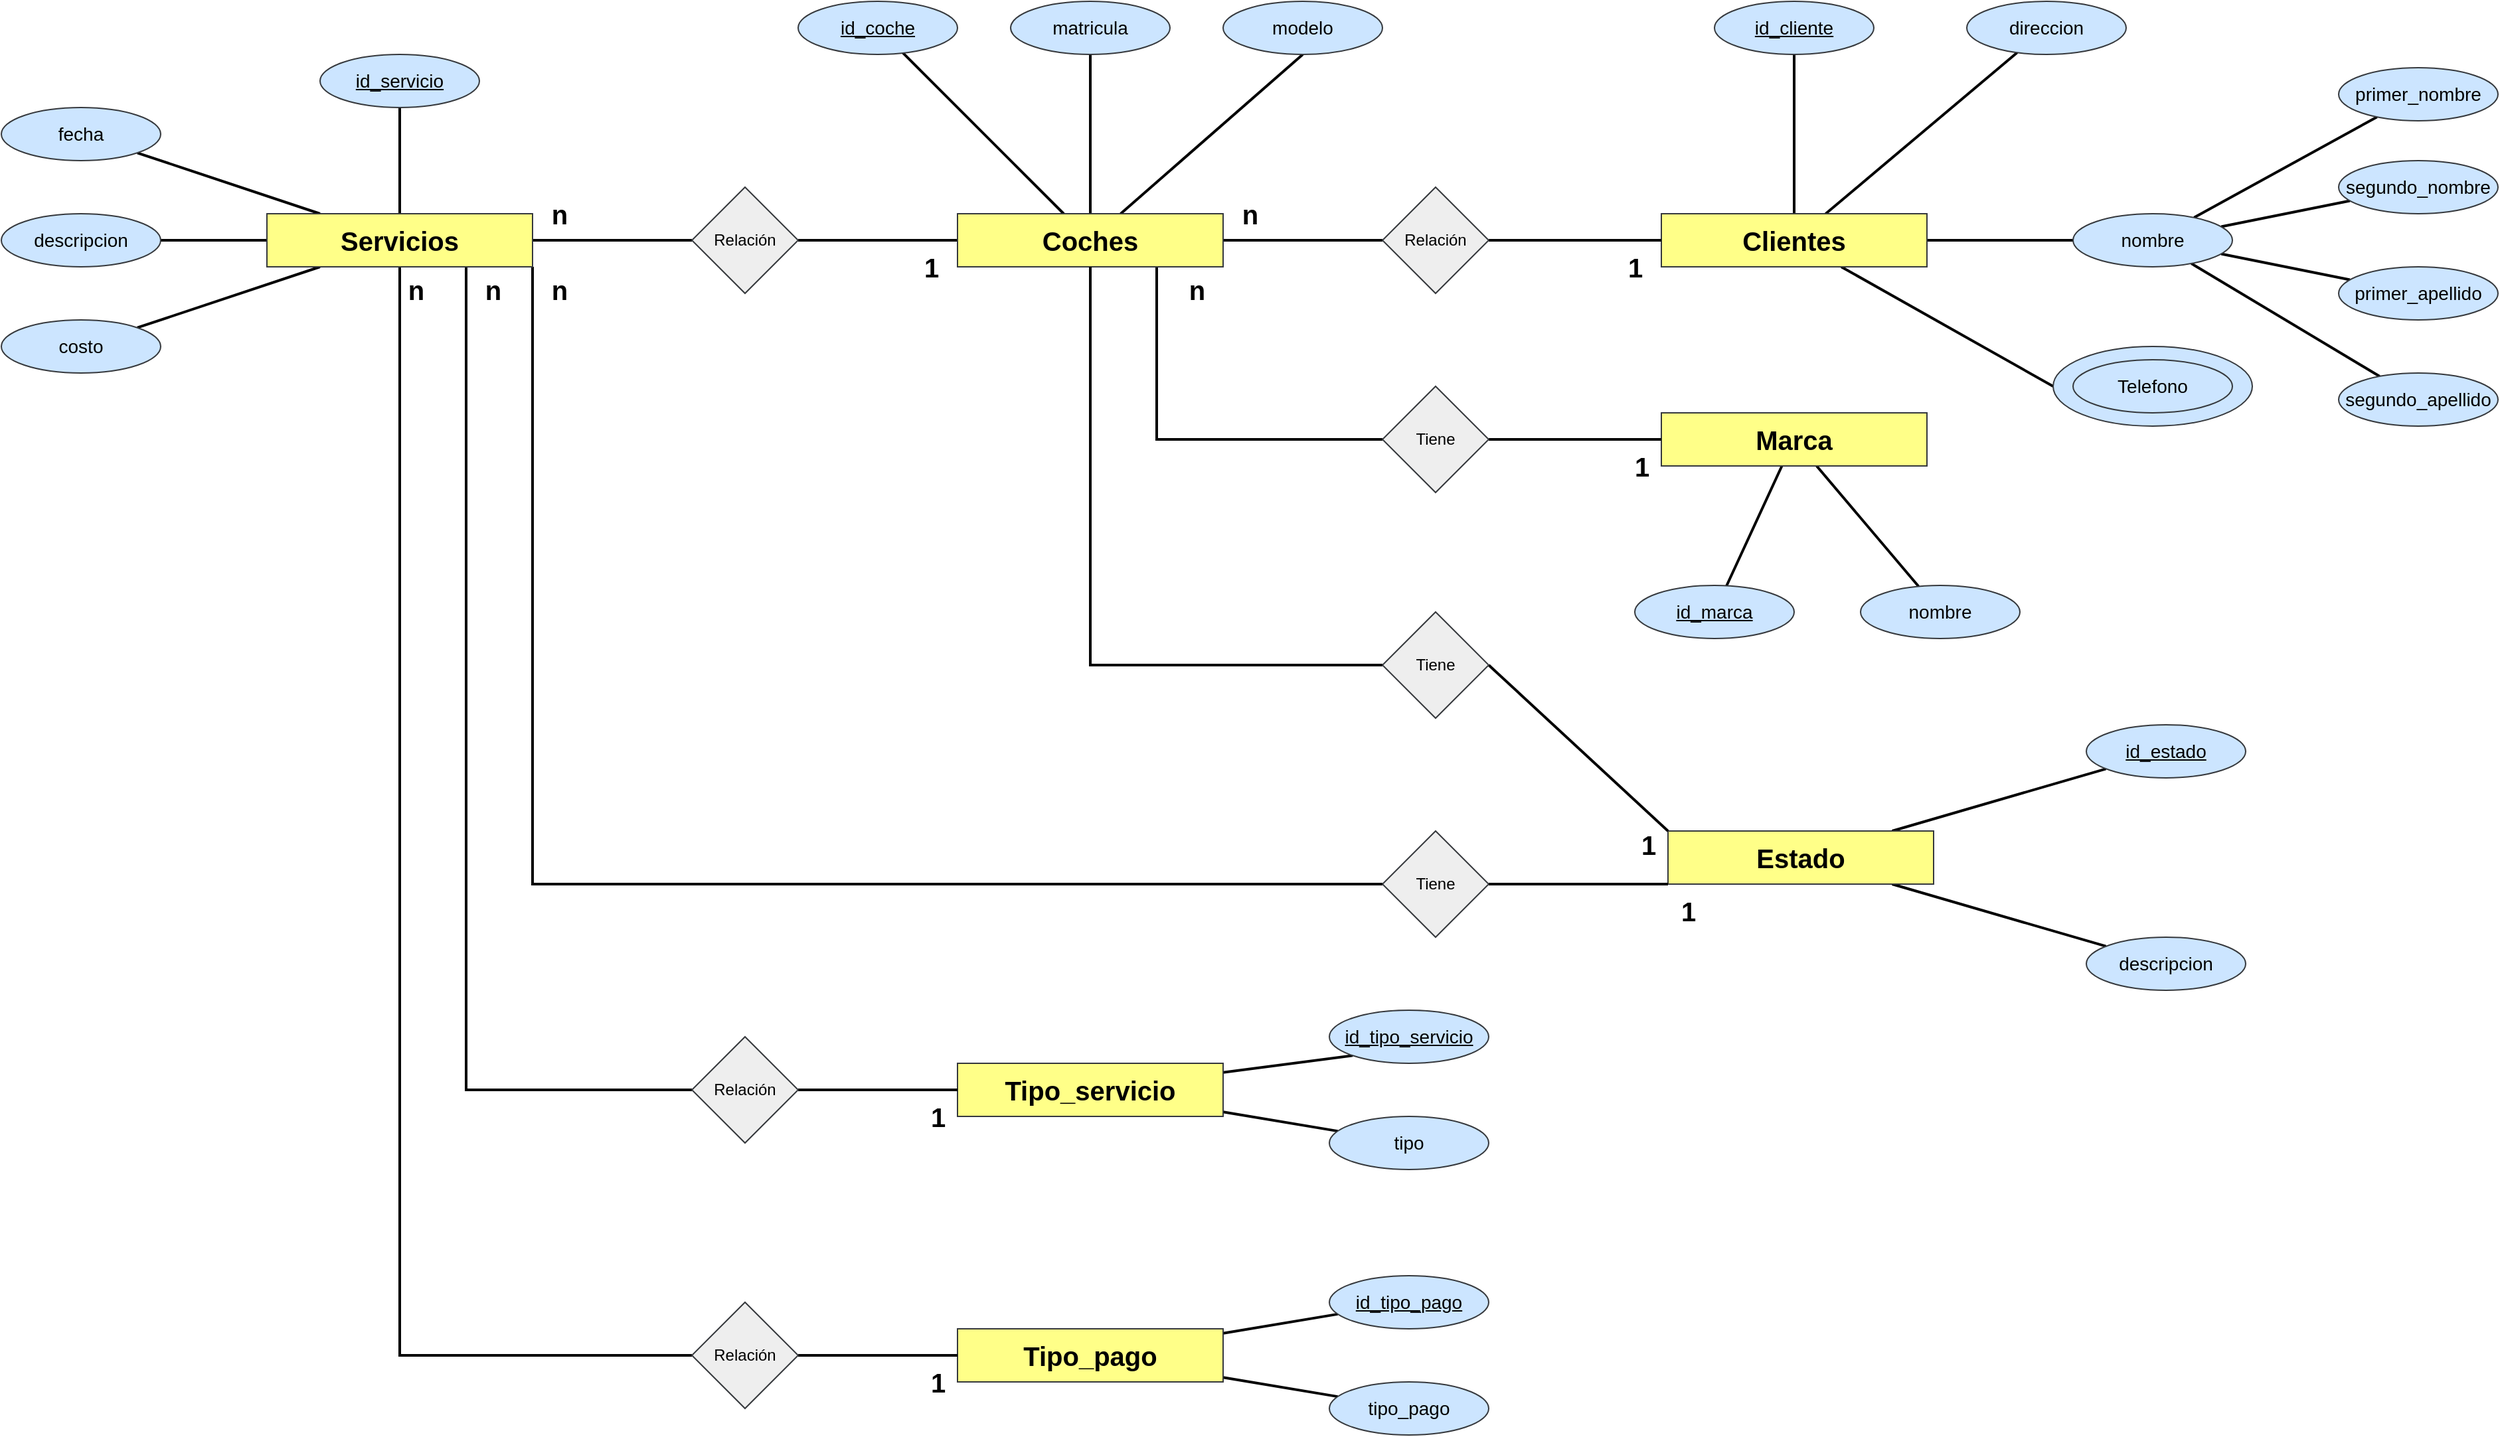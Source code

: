 <mxfile version="24.3.1" type="device">
  <diagram name="Página-1" id="QAWPojsw_Dn3CGXh09Wl">
    <mxGraphModel dx="3033" dy="1223" grid="1" gridSize="10" guides="1" tooltips="1" connect="1" arrows="1" fold="1" page="1" pageScale="1" pageWidth="827" pageHeight="1169" math="0" shadow="0">
      <root>
        <mxCell id="0" />
        <mxCell id="1" parent="0" />
        <mxCell id="1fosazY-0Ihsvni89FrO-5" style="edgeStyle=none;rounded=0;orthogonalLoop=1;jettySize=auto;html=1;strokeColor=default;strokeWidth=2;align=center;verticalAlign=middle;fontFamily=Helvetica;fontSize=11;fontColor=default;labelBackgroundColor=default;endArrow=none;endFill=0;" edge="1" parent="1" source="SrDg6jrOp9V2oyPx1NvB-2" target="SrDg6jrOp9V2oyPx1NvB-6">
          <mxGeometry relative="1" as="geometry" />
        </mxCell>
        <mxCell id="1fosazY-0Ihsvni89FrO-15" style="edgeStyle=none;rounded=0;orthogonalLoop=1;jettySize=auto;html=1;strokeColor=default;strokeWidth=2;align=center;verticalAlign=middle;fontFamily=Helvetica;fontSize=11;fontColor=default;labelBackgroundColor=default;endArrow=none;endFill=0;" edge="1" parent="1" source="SrDg6jrOp9V2oyPx1NvB-2" target="SrDg6jrOp9V2oyPx1NvB-4">
          <mxGeometry relative="1" as="geometry" />
        </mxCell>
        <mxCell id="1fosazY-0Ihsvni89FrO-18" style="edgeStyle=none;rounded=0;orthogonalLoop=1;jettySize=auto;html=1;entryX=1;entryY=1;entryDx=0;entryDy=0;strokeColor=default;strokeWidth=2;align=center;verticalAlign=middle;fontFamily=Helvetica;fontSize=11;fontColor=default;labelBackgroundColor=default;endArrow=none;endFill=0;" edge="1" parent="1" source="SrDg6jrOp9V2oyPx1NvB-2" target="SrDg6jrOp9V2oyPx1NvB-3">
          <mxGeometry relative="1" as="geometry" />
        </mxCell>
        <mxCell id="1fosazY-0Ihsvni89FrO-19" style="edgeStyle=none;rounded=0;orthogonalLoop=1;jettySize=auto;html=1;strokeColor=default;strokeWidth=2;align=center;verticalAlign=middle;fontFamily=Helvetica;fontSize=11;fontColor=default;labelBackgroundColor=default;endArrow=none;endFill=0;" edge="1" parent="1" source="SrDg6jrOp9V2oyPx1NvB-2" target="1fosazY-0Ihsvni89FrO-16">
          <mxGeometry relative="1" as="geometry" />
        </mxCell>
        <mxCell id="1fosazY-0Ihsvni89FrO-20" style="edgeStyle=none;rounded=0;orthogonalLoop=1;jettySize=auto;html=1;strokeColor=default;strokeWidth=2;align=center;verticalAlign=middle;fontFamily=Helvetica;fontSize=11;fontColor=default;labelBackgroundColor=default;endArrow=none;endFill=0;" edge="1" parent="1" source="SrDg6jrOp9V2oyPx1NvB-2" target="1fosazY-0Ihsvni89FrO-17">
          <mxGeometry relative="1" as="geometry" />
        </mxCell>
        <mxCell id="1fosazY-0Ihsvni89FrO-103" style="edgeStyle=none;rounded=0;orthogonalLoop=1;jettySize=auto;html=1;entryX=0;entryY=0.5;entryDx=0;entryDy=0;strokeColor=default;strokeWidth=2;align=center;verticalAlign=middle;fontFamily=Helvetica;fontSize=11;fontColor=default;labelBackgroundColor=default;endArrow=none;endFill=0;exitX=1;exitY=1;exitDx=0;exitDy=0;" edge="1" parent="1" source="SrDg6jrOp9V2oyPx1NvB-2" target="1fosazY-0Ihsvni89FrO-48">
          <mxGeometry relative="1" as="geometry">
            <Array as="points">
              <mxPoint x="280" y="705" />
            </Array>
          </mxGeometry>
        </mxCell>
        <mxCell id="1fosazY-0Ihsvni89FrO-104" style="edgeStyle=none;rounded=0;orthogonalLoop=1;jettySize=auto;html=1;entryX=0;entryY=0.5;entryDx=0;entryDy=0;strokeColor=default;strokeWidth=2;align=center;verticalAlign=middle;fontFamily=Helvetica;fontSize=11;fontColor=default;labelBackgroundColor=default;endArrow=none;endFill=0;exitX=0.75;exitY=1;exitDx=0;exitDy=0;" edge="1" parent="1" source="SrDg6jrOp9V2oyPx1NvB-2" target="1fosazY-0Ihsvni89FrO-24">
          <mxGeometry relative="1" as="geometry">
            <Array as="points">
              <mxPoint x="230" y="860" />
            </Array>
          </mxGeometry>
        </mxCell>
        <mxCell id="1fosazY-0Ihsvni89FrO-105" style="edgeStyle=none;rounded=0;orthogonalLoop=1;jettySize=auto;html=1;entryX=0;entryY=0.5;entryDx=0;entryDy=0;strokeColor=default;strokeWidth=2;align=center;verticalAlign=middle;fontFamily=Helvetica;fontSize=11;fontColor=default;labelBackgroundColor=default;endArrow=none;endFill=0;" edge="1" parent="1" source="SrDg6jrOp9V2oyPx1NvB-2" target="1fosazY-0Ihsvni89FrO-25">
          <mxGeometry relative="1" as="geometry">
            <Array as="points">
              <mxPoint x="180" y="1060" />
            </Array>
          </mxGeometry>
        </mxCell>
        <mxCell id="SrDg6jrOp9V2oyPx1NvB-2" value="&lt;b&gt;&lt;font style=&quot;font-size: 20px;&quot;&gt;Servicios&lt;/font&gt;&lt;/b&gt;" style="rounded=0;whiteSpace=wrap;html=1;fillColor=#ffff88;strokeColor=#36393d;" parent="1" vertex="1">
          <mxGeometry x="80" y="200" width="200" height="40" as="geometry" />
        </mxCell>
        <mxCell id="SrDg6jrOp9V2oyPx1NvB-3" value="fecha" style="ellipse;whiteSpace=wrap;html=1;fillColor=#cce5ff;strokeColor=#36393d;fontSize=14;" parent="1" vertex="1">
          <mxGeometry x="-120" y="120" width="120" height="40" as="geometry" />
        </mxCell>
        <mxCell id="SrDg6jrOp9V2oyPx1NvB-4" value="&lt;u style=&quot;font-size: 14px;&quot;&gt;id_servicio&lt;/u&gt;" style="ellipse;whiteSpace=wrap;html=1;fillColor=#cce5ff;strokeColor=#36393d;fontSize=14;" parent="1" vertex="1">
          <mxGeometry x="120" y="80" width="120" height="40" as="geometry" />
        </mxCell>
        <mxCell id="1fosazY-0Ihsvni89FrO-6" style="edgeStyle=none;rounded=0;orthogonalLoop=1;jettySize=auto;html=1;entryX=0;entryY=0.5;entryDx=0;entryDy=0;strokeColor=default;strokeWidth=2;align=center;verticalAlign=middle;fontFamily=Helvetica;fontSize=11;fontColor=default;labelBackgroundColor=default;endArrow=none;endFill=0;" edge="1" parent="1" source="SrDg6jrOp9V2oyPx1NvB-6" target="1fosazY-0Ihsvni89FrO-3">
          <mxGeometry relative="1" as="geometry" />
        </mxCell>
        <mxCell id="SrDg6jrOp9V2oyPx1NvB-6" value="Relación" style="rhombus;whiteSpace=wrap;html=1;fillColor=#eeeeee;strokeColor=#36393d;" parent="1" vertex="1">
          <mxGeometry x="400" y="180" width="80" height="80" as="geometry" />
        </mxCell>
        <mxCell id="1fosazY-0Ihsvni89FrO-8" style="edgeStyle=none;rounded=0;orthogonalLoop=1;jettySize=auto;html=1;strokeColor=default;strokeWidth=2;align=center;verticalAlign=middle;fontFamily=Helvetica;fontSize=11;fontColor=default;labelBackgroundColor=default;endArrow=none;endFill=0;" edge="1" parent="1" source="1fosazY-0Ihsvni89FrO-3" target="1fosazY-0Ihsvni89FrO-7">
          <mxGeometry relative="1" as="geometry" />
        </mxCell>
        <mxCell id="1fosazY-0Ihsvni89FrO-38" style="edgeStyle=none;rounded=0;orthogonalLoop=1;jettySize=auto;html=1;strokeColor=default;strokeWidth=2;align=center;verticalAlign=middle;fontFamily=Helvetica;fontSize=11;fontColor=default;labelBackgroundColor=default;endArrow=none;endFill=0;" edge="1" parent="1" source="1fosazY-0Ihsvni89FrO-3" target="1fosazY-0Ihsvni89FrO-31">
          <mxGeometry relative="1" as="geometry" />
        </mxCell>
        <mxCell id="1fosazY-0Ihsvni89FrO-39" style="edgeStyle=none;rounded=0;orthogonalLoop=1;jettySize=auto;html=1;strokeColor=default;strokeWidth=2;align=center;verticalAlign=middle;fontFamily=Helvetica;fontSize=11;fontColor=default;labelBackgroundColor=default;endArrow=none;endFill=0;" edge="1" parent="1" source="1fosazY-0Ihsvni89FrO-3" target="1fosazY-0Ihsvni89FrO-32">
          <mxGeometry relative="1" as="geometry" />
        </mxCell>
        <mxCell id="1fosazY-0Ihsvni89FrO-40" style="edgeStyle=none;rounded=0;orthogonalLoop=1;jettySize=auto;html=1;entryX=0.5;entryY=1;entryDx=0;entryDy=0;strokeColor=default;strokeWidth=2;align=center;verticalAlign=middle;fontFamily=Helvetica;fontSize=11;fontColor=default;labelBackgroundColor=default;endArrow=none;endFill=0;" edge="1" parent="1" source="1fosazY-0Ihsvni89FrO-3" target="1fosazY-0Ihsvni89FrO-33">
          <mxGeometry relative="1" as="geometry" />
        </mxCell>
        <mxCell id="1fosazY-0Ihsvni89FrO-43" style="edgeStyle=orthogonalEdgeStyle;rounded=0;orthogonalLoop=1;jettySize=auto;html=1;entryX=0;entryY=0.5;entryDx=0;entryDy=0;strokeColor=default;strokeWidth=2;align=center;verticalAlign=middle;fontFamily=Helvetica;fontSize=11;fontColor=default;labelBackgroundColor=default;endArrow=none;endFill=0;exitX=0.75;exitY=1;exitDx=0;exitDy=0;" edge="1" parent="1" source="1fosazY-0Ihsvni89FrO-3" target="1fosazY-0Ihsvni89FrO-42">
          <mxGeometry relative="1" as="geometry">
            <mxPoint x="750" y="250" as="sourcePoint" />
          </mxGeometry>
        </mxCell>
        <mxCell id="1fosazY-0Ihsvni89FrO-3" value="&lt;b&gt;&lt;font style=&quot;font-size: 20px;&quot;&gt;Coches&lt;/font&gt;&lt;/b&gt;" style="rounded=0;whiteSpace=wrap;html=1;fillColor=#ffff88;strokeColor=#36393d;" vertex="1" parent="1">
          <mxGeometry x="600" y="200" width="200" height="40" as="geometry" />
        </mxCell>
        <mxCell id="1fosazY-0Ihsvni89FrO-56" style="edgeStyle=none;rounded=0;orthogonalLoop=1;jettySize=auto;html=1;entryX=0.5;entryY=1;entryDx=0;entryDy=0;strokeColor=default;strokeWidth=2;align=center;verticalAlign=middle;fontFamily=Helvetica;fontSize=11;fontColor=default;labelBackgroundColor=default;endArrow=none;endFill=0;" edge="1" parent="1" source="1fosazY-0Ihsvni89FrO-4" target="1fosazY-0Ihsvni89FrO-55">
          <mxGeometry relative="1" as="geometry" />
        </mxCell>
        <mxCell id="1fosazY-0Ihsvni89FrO-58" style="edgeStyle=none;rounded=0;orthogonalLoop=1;jettySize=auto;html=1;strokeColor=default;strokeWidth=2;align=center;verticalAlign=middle;fontFamily=Helvetica;fontSize=11;fontColor=default;labelBackgroundColor=default;endArrow=none;endFill=0;" edge="1" parent="1" source="1fosazY-0Ihsvni89FrO-4" target="1fosazY-0Ihsvni89FrO-57">
          <mxGeometry relative="1" as="geometry" />
        </mxCell>
        <mxCell id="1fosazY-0Ihsvni89FrO-61" style="edgeStyle=none;rounded=0;orthogonalLoop=1;jettySize=auto;html=1;entryX=0;entryY=0.5;entryDx=0;entryDy=0;strokeColor=default;strokeWidth=2;align=center;verticalAlign=middle;fontFamily=Helvetica;fontSize=11;fontColor=default;labelBackgroundColor=default;endArrow=none;endFill=0;" edge="1" parent="1" source="1fosazY-0Ihsvni89FrO-4" target="1fosazY-0Ihsvni89FrO-59">
          <mxGeometry relative="1" as="geometry" />
        </mxCell>
        <mxCell id="1fosazY-0Ihsvni89FrO-108" style="edgeStyle=none;rounded=0;orthogonalLoop=1;jettySize=auto;html=1;entryX=0;entryY=0.5;entryDx=0;entryDy=0;strokeColor=default;strokeWidth=2;align=center;verticalAlign=middle;fontFamily=Helvetica;fontSize=11;fontColor=default;labelBackgroundColor=default;endArrow=none;endFill=0;" edge="1" parent="1" source="1fosazY-0Ihsvni89FrO-4" target="1fosazY-0Ihsvni89FrO-107">
          <mxGeometry relative="1" as="geometry" />
        </mxCell>
        <mxCell id="1fosazY-0Ihsvni89FrO-4" value="&lt;b&gt;&lt;font style=&quot;font-size: 20px;&quot;&gt;Clientes&lt;/font&gt;&lt;/b&gt;" style="rounded=0;whiteSpace=wrap;html=1;fillColor=#ffff88;strokeColor=#36393d;" vertex="1" parent="1">
          <mxGeometry x="1130" y="200" width="200" height="40" as="geometry" />
        </mxCell>
        <mxCell id="1fosazY-0Ihsvni89FrO-9" style="edgeStyle=none;rounded=0;orthogonalLoop=1;jettySize=auto;html=1;entryX=0;entryY=0.5;entryDx=0;entryDy=0;strokeColor=default;strokeWidth=2;align=center;verticalAlign=middle;fontFamily=Helvetica;fontSize=11;fontColor=default;labelBackgroundColor=default;endArrow=none;endFill=0;" edge="1" parent="1" source="1fosazY-0Ihsvni89FrO-7" target="1fosazY-0Ihsvni89FrO-4">
          <mxGeometry relative="1" as="geometry" />
        </mxCell>
        <mxCell id="1fosazY-0Ihsvni89FrO-7" value="Relación" style="rhombus;whiteSpace=wrap;html=1;fillColor=#eeeeee;strokeColor=#36393d;" vertex="1" parent="1">
          <mxGeometry x="920" y="180" width="80" height="80" as="geometry" />
        </mxCell>
        <mxCell id="1fosazY-0Ihsvni89FrO-10" value="&lt;font size=&quot;1&quot; style=&quot;&quot;&gt;&lt;b style=&quot;font-size: 20px;&quot;&gt;n&lt;/b&gt;&lt;/font&gt;" style="text;html=1;align=center;verticalAlign=middle;resizable=0;points=[];autosize=1;strokeColor=none;fillColor=none;fontFamily=Helvetica;fontSize=11;fontColor=default;labelBackgroundColor=default;" vertex="1" parent="1">
          <mxGeometry x="280" y="180" width="40" height="40" as="geometry" />
        </mxCell>
        <mxCell id="1fosazY-0Ihsvni89FrO-11" value="&lt;font size=&quot;1&quot; style=&quot;&quot;&gt;&lt;b style=&quot;font-size: 20px;&quot;&gt;1&lt;/b&gt;&lt;/font&gt;" style="text;html=1;align=center;verticalAlign=middle;resizable=0;points=[];autosize=1;strokeColor=none;fillColor=none;fontFamily=Helvetica;fontSize=11;fontColor=default;labelBackgroundColor=default;" vertex="1" parent="1">
          <mxGeometry x="565" y="220" width="30" height="40" as="geometry" />
        </mxCell>
        <mxCell id="1fosazY-0Ihsvni89FrO-12" value="&lt;font size=&quot;1&quot; style=&quot;&quot;&gt;&lt;b style=&quot;font-size: 20px;&quot;&gt;n&lt;/b&gt;&lt;/font&gt;" style="text;html=1;align=center;verticalAlign=middle;resizable=0;points=[];autosize=1;strokeColor=none;fillColor=none;fontFamily=Helvetica;fontSize=11;fontColor=default;labelBackgroundColor=default;" vertex="1" parent="1">
          <mxGeometry x="800" y="180" width="40" height="40" as="geometry" />
        </mxCell>
        <mxCell id="1fosazY-0Ihsvni89FrO-14" value="&lt;font size=&quot;1&quot; style=&quot;&quot;&gt;&lt;b style=&quot;font-size: 20px;&quot;&gt;1&lt;/b&gt;&lt;/font&gt;" style="text;html=1;align=center;verticalAlign=middle;resizable=0;points=[];autosize=1;strokeColor=none;fillColor=none;fontFamily=Helvetica;fontSize=11;fontColor=default;labelBackgroundColor=default;" vertex="1" parent="1">
          <mxGeometry x="1095" y="220" width="30" height="40" as="geometry" />
        </mxCell>
        <mxCell id="1fosazY-0Ihsvni89FrO-16" value="descripcion" style="ellipse;whiteSpace=wrap;html=1;fillColor=#cce5ff;strokeColor=#36393d;fontSize=14;" vertex="1" parent="1">
          <mxGeometry x="-120" y="200" width="120" height="40" as="geometry" />
        </mxCell>
        <mxCell id="1fosazY-0Ihsvni89FrO-17" value="costo" style="ellipse;whiteSpace=wrap;html=1;fillColor=#cce5ff;strokeColor=#36393d;fontSize=14;" vertex="1" parent="1">
          <mxGeometry x="-120" y="280" width="120" height="40" as="geometry" />
        </mxCell>
        <mxCell id="1fosazY-0Ihsvni89FrO-83" style="edgeStyle=none;rounded=0;orthogonalLoop=1;jettySize=auto;html=1;entryX=0;entryY=1;entryDx=0;entryDy=0;strokeColor=default;strokeWidth=2;align=center;verticalAlign=middle;fontFamily=Helvetica;fontSize=11;fontColor=default;labelBackgroundColor=default;endArrow=none;endFill=0;" edge="1" parent="1" source="1fosazY-0Ihsvni89FrO-21" target="1fosazY-0Ihsvni89FrO-81">
          <mxGeometry relative="1" as="geometry" />
        </mxCell>
        <mxCell id="1fosazY-0Ihsvni89FrO-91" style="edgeStyle=none;rounded=0;orthogonalLoop=1;jettySize=auto;html=1;strokeColor=default;strokeWidth=2;align=center;verticalAlign=middle;fontFamily=Helvetica;fontSize=11;fontColor=default;labelBackgroundColor=default;endArrow=none;endFill=0;" edge="1" parent="1" source="1fosazY-0Ihsvni89FrO-21" target="1fosazY-0Ihsvni89FrO-82">
          <mxGeometry relative="1" as="geometry" />
        </mxCell>
        <mxCell id="1fosazY-0Ihsvni89FrO-21" value="&lt;span style=&quot;font-size: 20px;&quot;&gt;&lt;b&gt;Tipo_servicio&lt;/b&gt;&lt;/span&gt;" style="rounded=0;whiteSpace=wrap;html=1;fillColor=#ffff88;strokeColor=#36393d;" vertex="1" parent="1">
          <mxGeometry x="600" y="840" width="200" height="40" as="geometry" />
        </mxCell>
        <mxCell id="1fosazY-0Ihsvni89FrO-88" style="edgeStyle=none;rounded=0;orthogonalLoop=1;jettySize=auto;html=1;strokeColor=default;strokeWidth=2;align=center;verticalAlign=middle;fontFamily=Helvetica;fontSize=11;fontColor=default;labelBackgroundColor=default;endArrow=none;endFill=0;" edge="1" parent="1" source="1fosazY-0Ihsvni89FrO-22" target="1fosazY-0Ihsvni89FrO-85">
          <mxGeometry relative="1" as="geometry" />
        </mxCell>
        <mxCell id="1fosazY-0Ihsvni89FrO-90" style="edgeStyle=none;rounded=0;orthogonalLoop=1;jettySize=auto;html=1;strokeColor=default;strokeWidth=2;align=center;verticalAlign=middle;fontFamily=Helvetica;fontSize=11;fontColor=default;labelBackgroundColor=default;endArrow=none;endFill=0;" edge="1" parent="1" source="1fosazY-0Ihsvni89FrO-22" target="1fosazY-0Ihsvni89FrO-87">
          <mxGeometry relative="1" as="geometry" />
        </mxCell>
        <mxCell id="1fosazY-0Ihsvni89FrO-22" value="&lt;span style=&quot;font-size: 20px;&quot;&gt;&lt;b&gt;Tipo_pago&lt;/b&gt;&lt;/span&gt;" style="rounded=0;whiteSpace=wrap;html=1;fillColor=#ffff88;strokeColor=#36393d;" vertex="1" parent="1">
          <mxGeometry x="600" y="1040" width="200" height="40" as="geometry" />
        </mxCell>
        <mxCell id="1fosazY-0Ihsvni89FrO-28" style="edgeStyle=none;rounded=0;orthogonalLoop=1;jettySize=auto;html=1;strokeColor=default;strokeWidth=2;align=center;verticalAlign=middle;fontFamily=Helvetica;fontSize=11;fontColor=default;labelBackgroundColor=default;endArrow=none;endFill=0;" edge="1" parent="1" source="1fosazY-0Ihsvni89FrO-24" target="1fosazY-0Ihsvni89FrO-21">
          <mxGeometry relative="1" as="geometry" />
        </mxCell>
        <mxCell id="1fosazY-0Ihsvni89FrO-24" value="Relación" style="rhombus;whiteSpace=wrap;html=1;fillColor=#eeeeee;strokeColor=#36393d;" vertex="1" parent="1">
          <mxGeometry x="400" y="820" width="80" height="80" as="geometry" />
        </mxCell>
        <mxCell id="1fosazY-0Ihsvni89FrO-30" style="edgeStyle=none;rounded=0;orthogonalLoop=1;jettySize=auto;html=1;strokeColor=default;strokeWidth=2;align=center;verticalAlign=middle;fontFamily=Helvetica;fontSize=11;fontColor=default;labelBackgroundColor=default;endArrow=none;endFill=0;" edge="1" parent="1" source="1fosazY-0Ihsvni89FrO-25" target="1fosazY-0Ihsvni89FrO-22">
          <mxGeometry relative="1" as="geometry" />
        </mxCell>
        <mxCell id="1fosazY-0Ihsvni89FrO-25" value="Relación" style="rhombus;whiteSpace=wrap;html=1;fillColor=#eeeeee;strokeColor=#36393d;" vertex="1" parent="1">
          <mxGeometry x="400" y="1020" width="80" height="80" as="geometry" />
        </mxCell>
        <mxCell id="1fosazY-0Ihsvni89FrO-31" value="&lt;u style=&quot;font-size: 14px;&quot;&gt;id_coche&lt;/u&gt;" style="ellipse;whiteSpace=wrap;html=1;fillColor=#cce5ff;strokeColor=#36393d;fontSize=14;" vertex="1" parent="1">
          <mxGeometry x="480" y="40" width="120" height="40" as="geometry" />
        </mxCell>
        <mxCell id="1fosazY-0Ihsvni89FrO-32" value="matricula" style="ellipse;whiteSpace=wrap;html=1;fillColor=#cce5ff;strokeColor=#36393d;fontSize=14;" vertex="1" parent="1">
          <mxGeometry x="640" y="40" width="120" height="40" as="geometry" />
        </mxCell>
        <mxCell id="1fosazY-0Ihsvni89FrO-33" value="modelo" style="ellipse;whiteSpace=wrap;html=1;fillColor=#cce5ff;strokeColor=#36393d;fontSize=14;" vertex="1" parent="1">
          <mxGeometry x="800" y="40" width="120" height="40" as="geometry" />
        </mxCell>
        <mxCell id="1fosazY-0Ihsvni89FrO-75" style="edgeStyle=none;rounded=0;orthogonalLoop=1;jettySize=auto;html=1;strokeColor=default;strokeWidth=2;align=center;verticalAlign=middle;fontFamily=Helvetica;fontSize=11;fontColor=default;labelBackgroundColor=default;endArrow=none;endFill=0;" edge="1" parent="1" source="1fosazY-0Ihsvni89FrO-37" target="1fosazY-0Ihsvni89FrO-73">
          <mxGeometry relative="1" as="geometry" />
        </mxCell>
        <mxCell id="1fosazY-0Ihsvni89FrO-76" style="edgeStyle=none;rounded=0;orthogonalLoop=1;jettySize=auto;html=1;strokeColor=default;strokeWidth=2;align=center;verticalAlign=middle;fontFamily=Helvetica;fontSize=11;fontColor=default;labelBackgroundColor=default;endArrow=none;endFill=0;" edge="1" parent="1" source="1fosazY-0Ihsvni89FrO-37" target="1fosazY-0Ihsvni89FrO-74">
          <mxGeometry relative="1" as="geometry" />
        </mxCell>
        <mxCell id="1fosazY-0Ihsvni89FrO-37" value="&lt;b&gt;&lt;font style=&quot;font-size: 20px;&quot;&gt;Marca&lt;/font&gt;&lt;/b&gt;" style="rounded=0;whiteSpace=wrap;html=1;fillColor=#ffff88;strokeColor=#36393d;" vertex="1" parent="1">
          <mxGeometry x="1130" y="350" width="200" height="40" as="geometry" />
        </mxCell>
        <mxCell id="1fosazY-0Ihsvni89FrO-44" style="edgeStyle=none;rounded=0;orthogonalLoop=1;jettySize=auto;html=1;strokeColor=default;strokeWidth=2;align=center;verticalAlign=middle;fontFamily=Helvetica;fontSize=11;fontColor=default;labelBackgroundColor=default;endArrow=none;endFill=0;" edge="1" parent="1" source="1fosazY-0Ihsvni89FrO-42" target="1fosazY-0Ihsvni89FrO-37">
          <mxGeometry relative="1" as="geometry" />
        </mxCell>
        <mxCell id="1fosazY-0Ihsvni89FrO-42" value="Tiene" style="rhombus;whiteSpace=wrap;html=1;fillColor=#eeeeee;strokeColor=#36393d;" vertex="1" parent="1">
          <mxGeometry x="920" y="330" width="80" height="80" as="geometry" />
        </mxCell>
        <mxCell id="1fosazY-0Ihsvni89FrO-45" value="&lt;font size=&quot;1&quot; style=&quot;&quot;&gt;&lt;b style=&quot;font-size: 20px;&quot;&gt;n&lt;/b&gt;&lt;/font&gt;" style="text;html=1;align=center;verticalAlign=middle;resizable=0;points=[];autosize=1;strokeColor=none;fillColor=none;fontFamily=Helvetica;fontSize=11;fontColor=default;labelBackgroundColor=default;" vertex="1" parent="1">
          <mxGeometry x="760" y="237" width="40" height="40" as="geometry" />
        </mxCell>
        <mxCell id="1fosazY-0Ihsvni89FrO-46" value="&lt;font size=&quot;1&quot; style=&quot;&quot;&gt;&lt;b style=&quot;font-size: 20px;&quot;&gt;1&lt;/b&gt;&lt;/font&gt;" style="text;html=1;align=center;verticalAlign=middle;resizable=0;points=[];autosize=1;strokeColor=none;fillColor=none;fontFamily=Helvetica;fontSize=11;fontColor=default;labelBackgroundColor=default;" vertex="1" parent="1">
          <mxGeometry x="1100" y="370" width="30" height="40" as="geometry" />
        </mxCell>
        <mxCell id="1fosazY-0Ihsvni89FrO-79" style="edgeStyle=none;rounded=0;orthogonalLoop=1;jettySize=auto;html=1;strokeColor=default;strokeWidth=2;align=center;verticalAlign=middle;fontFamily=Helvetica;fontSize=11;fontColor=default;labelBackgroundColor=default;endArrow=none;endFill=0;" edge="1" parent="1" source="1fosazY-0Ihsvni89FrO-47" target="1fosazY-0Ihsvni89FrO-77">
          <mxGeometry relative="1" as="geometry" />
        </mxCell>
        <mxCell id="1fosazY-0Ihsvni89FrO-80" style="edgeStyle=none;rounded=0;orthogonalLoop=1;jettySize=auto;html=1;strokeColor=default;strokeWidth=2;align=center;verticalAlign=middle;fontFamily=Helvetica;fontSize=11;fontColor=default;labelBackgroundColor=default;endArrow=none;endFill=0;" edge="1" parent="1" source="1fosazY-0Ihsvni89FrO-47" target="1fosazY-0Ihsvni89FrO-78">
          <mxGeometry relative="1" as="geometry" />
        </mxCell>
        <mxCell id="1fosazY-0Ihsvni89FrO-47" value="&lt;b&gt;&lt;font style=&quot;font-size: 20px;&quot;&gt;Estado&lt;/font&gt;&lt;/b&gt;" style="rounded=0;whiteSpace=wrap;html=1;fillColor=#ffff88;strokeColor=#36393d;" vertex="1" parent="1">
          <mxGeometry x="1135" y="665" width="200" height="40" as="geometry" />
        </mxCell>
        <mxCell id="1fosazY-0Ihsvni89FrO-52" style="edgeStyle=none;rounded=0;orthogonalLoop=1;jettySize=auto;html=1;exitX=1;exitY=0.5;exitDx=0;exitDy=0;entryX=0;entryY=1;entryDx=0;entryDy=0;strokeColor=default;strokeWidth=2;align=center;verticalAlign=middle;fontFamily=Helvetica;fontSize=11;fontColor=default;labelBackgroundColor=default;endArrow=none;endFill=0;" edge="1" parent="1" source="1fosazY-0Ihsvni89FrO-48" target="1fosazY-0Ihsvni89FrO-47">
          <mxGeometry relative="1" as="geometry" />
        </mxCell>
        <mxCell id="1fosazY-0Ihsvni89FrO-48" value="Tiene" style="rhombus;whiteSpace=wrap;html=1;fillColor=#eeeeee;strokeColor=#36393d;" vertex="1" parent="1">
          <mxGeometry x="920" y="665" width="80" height="80" as="geometry" />
        </mxCell>
        <mxCell id="1fosazY-0Ihsvni89FrO-53" style="edgeStyle=none;rounded=0;orthogonalLoop=1;jettySize=auto;html=1;entryX=0;entryY=0;entryDx=0;entryDy=0;strokeColor=default;strokeWidth=2;align=center;verticalAlign=middle;fontFamily=Helvetica;fontSize=11;fontColor=default;labelBackgroundColor=default;endArrow=none;endFill=0;exitX=1;exitY=0.5;exitDx=0;exitDy=0;" edge="1" parent="1" source="1fosazY-0Ihsvni89FrO-49" target="1fosazY-0Ihsvni89FrO-47">
          <mxGeometry relative="1" as="geometry" />
        </mxCell>
        <mxCell id="1fosazY-0Ihsvni89FrO-54" style="edgeStyle=orthogonalEdgeStyle;rounded=0;orthogonalLoop=1;jettySize=auto;html=1;entryX=0.5;entryY=1;entryDx=0;entryDy=0;strokeColor=default;strokeWidth=2;align=center;verticalAlign=middle;fontFamily=Helvetica;fontSize=11;fontColor=default;labelBackgroundColor=default;endArrow=none;endFill=0;exitX=0;exitY=0.5;exitDx=0;exitDy=0;" edge="1" parent="1" source="1fosazY-0Ihsvni89FrO-49" target="1fosazY-0Ihsvni89FrO-3">
          <mxGeometry relative="1" as="geometry" />
        </mxCell>
        <mxCell id="1fosazY-0Ihsvni89FrO-49" value="Tiene" style="rhombus;whiteSpace=wrap;html=1;fillColor=#eeeeee;strokeColor=#36393d;" vertex="1" parent="1">
          <mxGeometry x="920" y="500" width="80" height="80" as="geometry" />
        </mxCell>
        <mxCell id="1fosazY-0Ihsvni89FrO-55" value="&lt;u style=&quot;font-size: 14px;&quot;&gt;id_cliente&lt;/u&gt;" style="ellipse;whiteSpace=wrap;html=1;fillColor=#cce5ff;strokeColor=#36393d;fontSize=14;" vertex="1" parent="1">
          <mxGeometry x="1170" y="40" width="120" height="40" as="geometry" />
        </mxCell>
        <mxCell id="1fosazY-0Ihsvni89FrO-57" value="direccion" style="ellipse;whiteSpace=wrap;html=1;fillColor=#cce5ff;strokeColor=#36393d;fontSize=14;" vertex="1" parent="1">
          <mxGeometry x="1360" y="40" width="120" height="40" as="geometry" />
        </mxCell>
        <mxCell id="1fosazY-0Ihsvni89FrO-66" style="edgeStyle=none;rounded=0;orthogonalLoop=1;jettySize=auto;html=1;strokeColor=default;strokeWidth=2;align=center;verticalAlign=middle;fontFamily=Helvetica;fontSize=11;fontColor=default;labelBackgroundColor=default;endArrow=none;endFill=0;" edge="1" parent="1" source="1fosazY-0Ihsvni89FrO-59" target="1fosazY-0Ihsvni89FrO-62">
          <mxGeometry relative="1" as="geometry" />
        </mxCell>
        <mxCell id="1fosazY-0Ihsvni89FrO-67" style="edgeStyle=none;rounded=0;orthogonalLoop=1;jettySize=auto;html=1;strokeColor=default;strokeWidth=2;align=center;verticalAlign=middle;fontFamily=Helvetica;fontSize=11;fontColor=default;labelBackgroundColor=default;endArrow=none;endFill=0;" edge="1" parent="1" source="1fosazY-0Ihsvni89FrO-59" target="1fosazY-0Ihsvni89FrO-63">
          <mxGeometry relative="1" as="geometry" />
        </mxCell>
        <mxCell id="1fosazY-0Ihsvni89FrO-68" style="edgeStyle=none;rounded=0;orthogonalLoop=1;jettySize=auto;html=1;strokeColor=default;strokeWidth=2;align=center;verticalAlign=middle;fontFamily=Helvetica;fontSize=11;fontColor=default;labelBackgroundColor=default;endArrow=none;endFill=0;" edge="1" parent="1" source="1fosazY-0Ihsvni89FrO-59" target="1fosazY-0Ihsvni89FrO-64">
          <mxGeometry relative="1" as="geometry" />
        </mxCell>
        <mxCell id="1fosazY-0Ihsvni89FrO-69" style="edgeStyle=none;rounded=0;orthogonalLoop=1;jettySize=auto;html=1;strokeColor=default;strokeWidth=2;align=center;verticalAlign=middle;fontFamily=Helvetica;fontSize=11;fontColor=default;labelBackgroundColor=default;endArrow=none;endFill=0;" edge="1" parent="1" source="1fosazY-0Ihsvni89FrO-59" target="1fosazY-0Ihsvni89FrO-65">
          <mxGeometry relative="1" as="geometry" />
        </mxCell>
        <mxCell id="1fosazY-0Ihsvni89FrO-59" value="nombre" style="ellipse;whiteSpace=wrap;html=1;fillColor=#cce5ff;strokeColor=#36393d;fontSize=14;" vertex="1" parent="1">
          <mxGeometry x="1440" y="200" width="120" height="40" as="geometry" />
        </mxCell>
        <mxCell id="1fosazY-0Ihsvni89FrO-62" value="primer_nombre" style="ellipse;whiteSpace=wrap;html=1;fillColor=#cce5ff;strokeColor=#36393d;fontSize=14;" vertex="1" parent="1">
          <mxGeometry x="1640" y="90" width="120" height="40" as="geometry" />
        </mxCell>
        <mxCell id="1fosazY-0Ihsvni89FrO-63" value="segundo_nombre" style="ellipse;whiteSpace=wrap;html=1;fillColor=#cce5ff;strokeColor=#36393d;fontSize=14;" vertex="1" parent="1">
          <mxGeometry x="1640" y="160" width="120" height="40" as="geometry" />
        </mxCell>
        <mxCell id="1fosazY-0Ihsvni89FrO-64" value="primer_apellido" style="ellipse;whiteSpace=wrap;html=1;fillColor=#cce5ff;strokeColor=#36393d;fontSize=14;" vertex="1" parent="1">
          <mxGeometry x="1640" y="240" width="120" height="40" as="geometry" />
        </mxCell>
        <mxCell id="1fosazY-0Ihsvni89FrO-65" value="segundo_apellido" style="ellipse;whiteSpace=wrap;html=1;fillColor=#cce5ff;strokeColor=#36393d;fontSize=14;" vertex="1" parent="1">
          <mxGeometry x="1640" y="320" width="120" height="40" as="geometry" />
        </mxCell>
        <mxCell id="1fosazY-0Ihsvni89FrO-73" value="&lt;u style=&quot;font-size: 14px;&quot;&gt;id_marca&lt;/u&gt;" style="ellipse;whiteSpace=wrap;html=1;fillColor=#cce5ff;strokeColor=#36393d;fontSize=14;" vertex="1" parent="1">
          <mxGeometry x="1110" y="480" width="120" height="40" as="geometry" />
        </mxCell>
        <mxCell id="1fosazY-0Ihsvni89FrO-74" value="nombre" style="ellipse;whiteSpace=wrap;html=1;fillColor=#cce5ff;strokeColor=#36393d;fontSize=14;" vertex="1" parent="1">
          <mxGeometry x="1280" y="480" width="120" height="40" as="geometry" />
        </mxCell>
        <mxCell id="1fosazY-0Ihsvni89FrO-77" value="&lt;u style=&quot;font-size: 14px;&quot;&gt;id_estado&lt;/u&gt;" style="ellipse;whiteSpace=wrap;html=1;fillColor=#cce5ff;strokeColor=#36393d;fontSize=14;" vertex="1" parent="1">
          <mxGeometry x="1450" y="585" width="120" height="40" as="geometry" />
        </mxCell>
        <mxCell id="1fosazY-0Ihsvni89FrO-78" value="descripcion" style="ellipse;whiteSpace=wrap;html=1;fillColor=#cce5ff;strokeColor=#36393d;fontSize=14;" vertex="1" parent="1">
          <mxGeometry x="1450" y="745" width="120" height="40" as="geometry" />
        </mxCell>
        <mxCell id="1fosazY-0Ihsvni89FrO-81" value="&lt;u style=&quot;font-size: 14px;&quot;&gt;id_tipo_servicio&lt;/u&gt;" style="ellipse;whiteSpace=wrap;html=1;fillColor=#cce5ff;strokeColor=#36393d;fontSize=14;" vertex="1" parent="1">
          <mxGeometry x="880" y="800" width="120" height="40" as="geometry" />
        </mxCell>
        <mxCell id="1fosazY-0Ihsvni89FrO-82" value="tipo" style="ellipse;whiteSpace=wrap;html=1;fillColor=#cce5ff;strokeColor=#36393d;fontSize=14;" vertex="1" parent="1">
          <mxGeometry x="880" y="880" width="120" height="40" as="geometry" />
        </mxCell>
        <mxCell id="1fosazY-0Ihsvni89FrO-85" value="&lt;u&gt;id_tipo_pago&lt;/u&gt;" style="ellipse;whiteSpace=wrap;html=1;fillColor=#cce5ff;strokeColor=#36393d;fontSize=14;" vertex="1" parent="1">
          <mxGeometry x="880" y="1000" width="120" height="40" as="geometry" />
        </mxCell>
        <mxCell id="1fosazY-0Ihsvni89FrO-87" value="tipo_pago" style="ellipse;whiteSpace=wrap;html=1;fillColor=#cce5ff;strokeColor=#36393d;fontSize=14;" vertex="1" parent="1">
          <mxGeometry x="880" y="1080" width="120" height="40" as="geometry" />
        </mxCell>
        <mxCell id="1fosazY-0Ihsvni89FrO-92" value="&lt;font size=&quot;1&quot; style=&quot;&quot;&gt;&lt;b style=&quot;font-size: 20px;&quot;&gt;n&lt;/b&gt;&lt;/font&gt;" style="text;html=1;align=center;verticalAlign=middle;resizable=0;points=[];autosize=1;strokeColor=none;fillColor=none;fontFamily=Helvetica;fontSize=11;fontColor=default;labelBackgroundColor=default;" vertex="1" parent="1">
          <mxGeometry x="280" y="237" width="40" height="40" as="geometry" />
        </mxCell>
        <mxCell id="1fosazY-0Ihsvni89FrO-93" value="&lt;font size=&quot;1&quot; style=&quot;&quot;&gt;&lt;b style=&quot;font-size: 20px;&quot;&gt;n&lt;/b&gt;&lt;/font&gt;" style="text;html=1;align=center;verticalAlign=middle;resizable=0;points=[];autosize=1;strokeColor=none;fillColor=none;fontFamily=Helvetica;fontSize=11;fontColor=default;labelBackgroundColor=default;" vertex="1" parent="1">
          <mxGeometry x="230" y="237" width="40" height="40" as="geometry" />
        </mxCell>
        <mxCell id="1fosazY-0Ihsvni89FrO-94" value="&lt;font size=&quot;1&quot; style=&quot;&quot;&gt;&lt;b style=&quot;font-size: 20px;&quot;&gt;n&lt;/b&gt;&lt;/font&gt;" style="text;html=1;align=center;verticalAlign=middle;resizable=0;points=[];autosize=1;strokeColor=none;fillColor=none;fontFamily=Helvetica;fontSize=11;fontColor=default;labelBackgroundColor=default;" vertex="1" parent="1">
          <mxGeometry x="172" y="237" width="40" height="40" as="geometry" />
        </mxCell>
        <mxCell id="1fosazY-0Ihsvni89FrO-95" value="&lt;font size=&quot;1&quot; style=&quot;&quot;&gt;&lt;b style=&quot;font-size: 20px;&quot;&gt;1&lt;/b&gt;&lt;/font&gt;" style="text;html=1;align=center;verticalAlign=middle;resizable=0;points=[];autosize=1;strokeColor=none;fillColor=none;fontFamily=Helvetica;fontSize=11;fontColor=default;labelBackgroundColor=default;" vertex="1" parent="1">
          <mxGeometry x="570" y="860" width="30" height="40" as="geometry" />
        </mxCell>
        <mxCell id="1fosazY-0Ihsvni89FrO-96" value="&lt;font size=&quot;1&quot; style=&quot;&quot;&gt;&lt;b style=&quot;font-size: 20px;&quot;&gt;1&lt;/b&gt;&lt;/font&gt;" style="text;html=1;align=center;verticalAlign=middle;resizable=0;points=[];autosize=1;strokeColor=none;fillColor=none;fontFamily=Helvetica;fontSize=11;fontColor=default;labelBackgroundColor=default;" vertex="1" parent="1">
          <mxGeometry x="570" y="1060" width="30" height="40" as="geometry" />
        </mxCell>
        <mxCell id="1fosazY-0Ihsvni89FrO-97" value="&lt;font size=&quot;1&quot; style=&quot;&quot;&gt;&lt;b style=&quot;font-size: 20px;&quot;&gt;1&lt;/b&gt;&lt;/font&gt;" style="text;html=1;align=center;verticalAlign=middle;resizable=0;points=[];autosize=1;strokeColor=none;fillColor=none;fontFamily=Helvetica;fontSize=11;fontColor=default;labelBackgroundColor=default;" vertex="1" parent="1">
          <mxGeometry x="1135" y="705" width="30" height="40" as="geometry" />
        </mxCell>
        <mxCell id="1fosazY-0Ihsvni89FrO-98" value="&lt;font size=&quot;1&quot; style=&quot;&quot;&gt;&lt;b style=&quot;font-size: 20px;&quot;&gt;1&lt;/b&gt;&lt;/font&gt;" style="text;html=1;align=center;verticalAlign=middle;resizable=0;points=[];autosize=1;strokeColor=none;fillColor=none;fontFamily=Helvetica;fontSize=11;fontColor=default;labelBackgroundColor=default;" vertex="1" parent="1">
          <mxGeometry x="1105" y="655" width="30" height="40" as="geometry" />
        </mxCell>
        <mxCell id="1fosazY-0Ihsvni89FrO-107" value="nombre" style="ellipse;whiteSpace=wrap;html=1;fillColor=#cce5ff;strokeColor=#36393d;fontSize=14;" vertex="1" parent="1">
          <mxGeometry x="1425" y="300" width="150" height="60" as="geometry" />
        </mxCell>
        <mxCell id="1fosazY-0Ihsvni89FrO-106" value="Telefono" style="ellipse;whiteSpace=wrap;html=1;fillColor=#cce5ff;strokeColor=#36393d;fontSize=14;" vertex="1" parent="1">
          <mxGeometry x="1440" y="310" width="120" height="40" as="geometry" />
        </mxCell>
      </root>
    </mxGraphModel>
  </diagram>
</mxfile>
